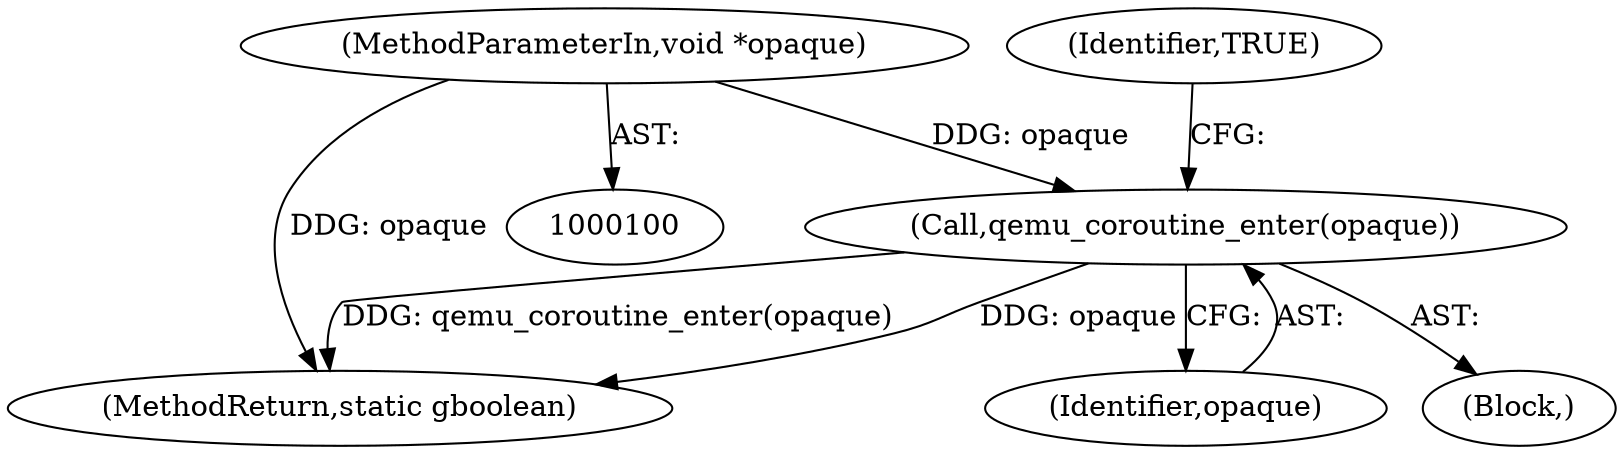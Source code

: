 digraph "1_qemu_2b0bbc4f8809c972bad134bc1a2570dbb01dea0b@pointer" {
"1000103" [label="(MethodParameterIn,void *opaque)"];
"1000105" [label="(Call,qemu_coroutine_enter(opaque))"];
"1000108" [label="(Identifier,TRUE)"];
"1000105" [label="(Call,qemu_coroutine_enter(opaque))"];
"1000104" [label="(Block,)"];
"1000103" [label="(MethodParameterIn,void *opaque)"];
"1000109" [label="(MethodReturn,static gboolean)"];
"1000106" [label="(Identifier,opaque)"];
"1000103" -> "1000100"  [label="AST: "];
"1000103" -> "1000109"  [label="DDG: opaque"];
"1000103" -> "1000105"  [label="DDG: opaque"];
"1000105" -> "1000104"  [label="AST: "];
"1000105" -> "1000106"  [label="CFG: "];
"1000106" -> "1000105"  [label="AST: "];
"1000108" -> "1000105"  [label="CFG: "];
"1000105" -> "1000109"  [label="DDG: qemu_coroutine_enter(opaque)"];
"1000105" -> "1000109"  [label="DDG: opaque"];
}
